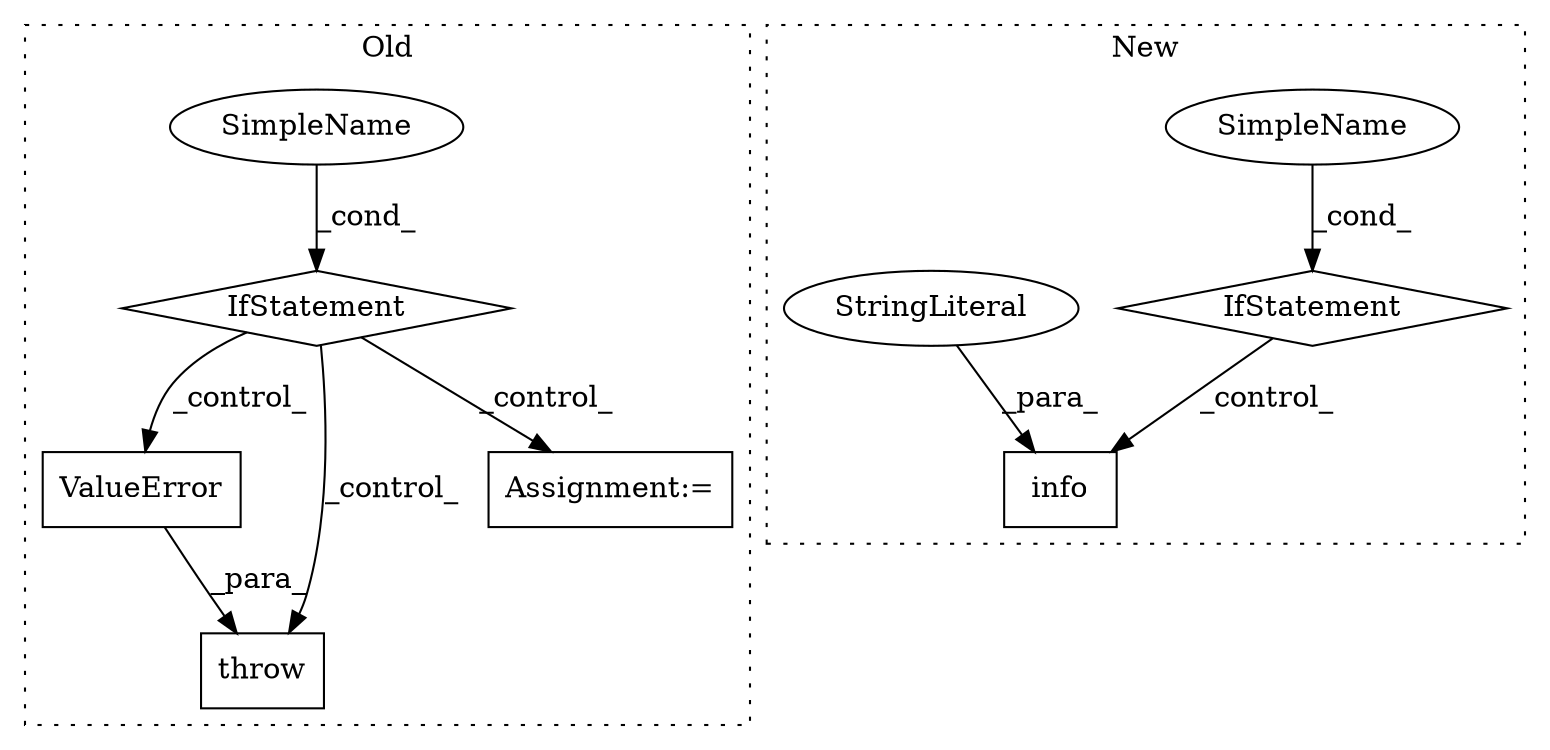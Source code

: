 digraph G {
subgraph cluster0 {
1 [label="ValueError" a="32" s="1852,1978" l="11,1" shape="box"];
3 [label="throw" a="53" s="1846" l="6" shape="box"];
4 [label="IfStatement" a="25" s="1426,1457" l="4,2" shape="diamond"];
5 [label="SimpleName" a="42" s="" l="" shape="ellipse"];
9 [label="Assignment:=" a="7" s="1795" l="1" shape="box"];
label = "Old";
style="dotted";
}
subgraph cluster1 {
2 [label="info" a="32" s="1769,1823" l="5,1" shape="box"];
6 [label="IfStatement" a="25" s="1719,1752" l="4,2" shape="diamond"];
7 [label="SimpleName" a="42" s="" l="" shape="ellipse"];
8 [label="StringLiteral" a="45" s="1774" l="49" shape="ellipse"];
label = "New";
style="dotted";
}
1 -> 3 [label="_para_"];
4 -> 3 [label="_control_"];
4 -> 1 [label="_control_"];
4 -> 9 [label="_control_"];
5 -> 4 [label="_cond_"];
6 -> 2 [label="_control_"];
7 -> 6 [label="_cond_"];
8 -> 2 [label="_para_"];
}